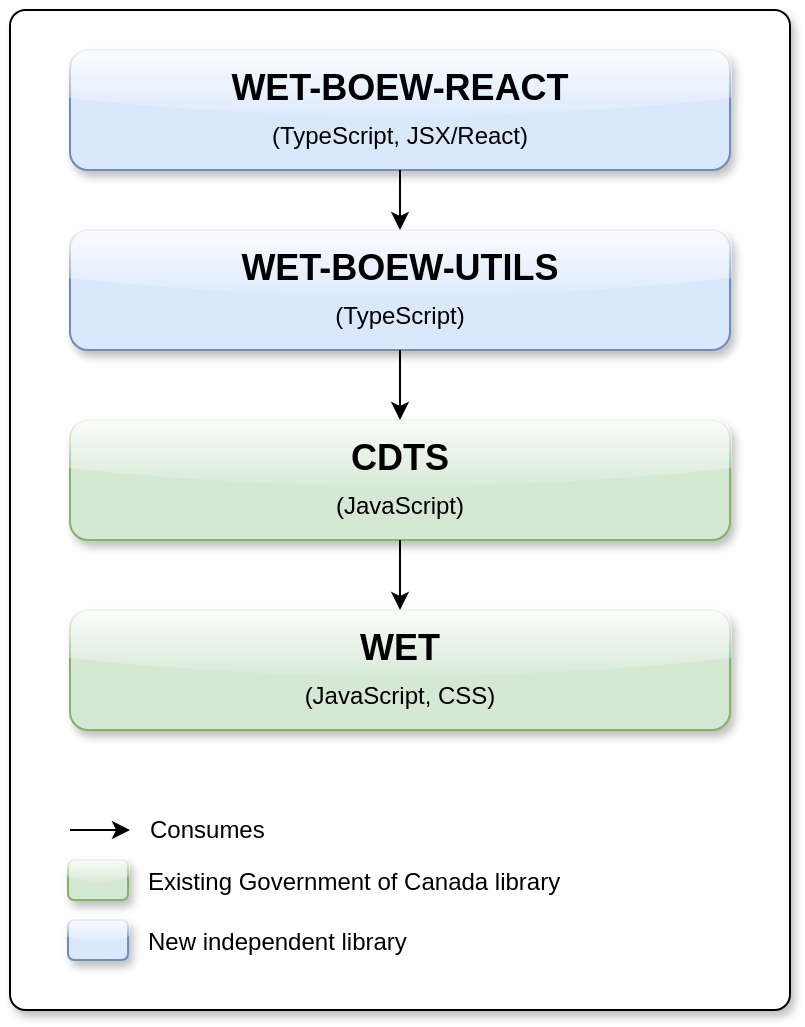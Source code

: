<mxfile version="17.4.2" type="device"><diagram id="sD6_OWYAg8ML21wmP9m2" name="Page-1"><mxGraphModel dx="1106" dy="876" grid="1" gridSize="10" guides="1" tooltips="1" connect="1" arrows="1" fold="1" page="1" pageScale="1" pageWidth="1400" pageHeight="850" math="0" shadow="0"><root><mxCell id="0"/><mxCell id="1" parent="0"/><mxCell id="e5RrsqzMGXUX992Uk9xm-14" value="" style="rounded=1;whiteSpace=wrap;html=1;shadow=1;glass=0;fontSize=12;arcSize=2;" parent="1" vertex="1"><mxGeometry x="300" y="190" width="390" height="500" as="geometry"/></mxCell><mxCell id="e5RrsqzMGXUX992Uk9xm-1" value="WET-BOEW-REACT&lt;br&gt;&lt;span style=&quot;font-weight: normal&quot;&gt;&lt;font style=&quot;font-size: 12px&quot;&gt;(TypeScript, JSX/React)&lt;/font&gt;&lt;/span&gt;" style="rounded=1;whiteSpace=wrap;html=1;fillColor=#dae8fc;strokeColor=#6c8ebf;glass=1;shadow=1;fontStyle=1;fontSize=18;" parent="1" vertex="1"><mxGeometry x="330" y="210" width="330" height="60" as="geometry"/></mxCell><mxCell id="e5RrsqzMGXUX992Uk9xm-2" value="WET-BOEW-UTILS&lt;br&gt;&lt;span style=&quot;font-weight: normal&quot;&gt;&lt;font style=&quot;font-size: 12px&quot;&gt;(TypeScript)&lt;/font&gt;&lt;/span&gt;" style="rounded=1;whiteSpace=wrap;html=1;fillColor=#dae8fc;strokeColor=#6c8ebf;glass=1;shadow=1;fontStyle=1;fontSize=18;" parent="1" vertex="1"><mxGeometry x="330" y="300" width="330" height="60" as="geometry"/></mxCell><mxCell id="e5RrsqzMGXUX992Uk9xm-3" value="CDTS&lt;br&gt;&lt;font style=&quot;font-size: 12px ; font-weight: normal&quot;&gt;(JavaScript)&lt;/font&gt;" style="rounded=1;whiteSpace=wrap;html=1;fillColor=#d5e8d4;strokeColor=#82b366;glass=1;shadow=1;fontStyle=1;fontSize=18;" parent="1" vertex="1"><mxGeometry x="330" y="395" width="330" height="60" as="geometry"/></mxCell><mxCell id="e5RrsqzMGXUX992Uk9xm-4" value="WET&lt;br&gt;&lt;font style=&quot;font-size: 12px ; font-weight: normal&quot;&gt;(JavaScript, CSS)&lt;/font&gt;" style="rounded=1;whiteSpace=wrap;html=1;fillColor=#d5e8d4;strokeColor=#82b366;glass=1;shadow=1;fontStyle=1;fontSize=18;" parent="1" vertex="1"><mxGeometry x="330" y="490" width="330" height="60" as="geometry"/></mxCell><mxCell id="e5RrsqzMGXUX992Uk9xm-5" value="" style="endArrow=classic;html=1;rounded=0;fontSize=18;exitX=0.5;exitY=1;exitDx=0;exitDy=0;" parent="1" source="e5RrsqzMGXUX992Uk9xm-1" target="e5RrsqzMGXUX992Uk9xm-2" edge="1"><mxGeometry width="50" height="50" relative="1" as="geometry"><mxPoint x="860" y="530" as="sourcePoint"/><mxPoint x="910" y="480" as="targetPoint"/></mxGeometry></mxCell><mxCell id="e5RrsqzMGXUX992Uk9xm-6" value="" style="endArrow=classic;html=1;rounded=0;fontSize=18;exitX=0.5;exitY=1;exitDx=0;exitDy=0;entryX=0.5;entryY=0;entryDx=0;entryDy=0;" parent="1" source="e5RrsqzMGXUX992Uk9xm-2" target="e5RrsqzMGXUX992Uk9xm-3" edge="1"><mxGeometry width="50" height="50" relative="1" as="geometry"><mxPoint x="505" y="280" as="sourcePoint"/><mxPoint x="505" y="310" as="targetPoint"/></mxGeometry></mxCell><mxCell id="e5RrsqzMGXUX992Uk9xm-7" value="" style="endArrow=classic;html=1;rounded=0;fontSize=18;exitX=0.5;exitY=1;exitDx=0;exitDy=0;entryX=0.5;entryY=0;entryDx=0;entryDy=0;" parent="1" source="e5RrsqzMGXUX992Uk9xm-3" target="e5RrsqzMGXUX992Uk9xm-4" edge="1"><mxGeometry width="50" height="50" relative="1" as="geometry"><mxPoint x="505" y="370" as="sourcePoint"/><mxPoint x="505" y="405" as="targetPoint"/></mxGeometry></mxCell><mxCell id="e5RrsqzMGXUX992Uk9xm-8" value="" style="endArrow=classic;html=1;rounded=0;fontSize=18;" parent="1" edge="1"><mxGeometry width="50" height="50" relative="1" as="geometry"><mxPoint x="330" y="600" as="sourcePoint"/><mxPoint x="360" y="600" as="targetPoint"/></mxGeometry></mxCell><mxCell id="e5RrsqzMGXUX992Uk9xm-9" value="Consumes" style="text;html=1;strokeColor=none;fillColor=none;align=left;verticalAlign=middle;whiteSpace=wrap;rounded=0;shadow=1;glass=1;fontSize=12;" parent="1" vertex="1"><mxGeometry x="368" y="585" width="110" height="30" as="geometry"/></mxCell><mxCell id="e5RrsqzMGXUX992Uk9xm-10" value="" style="rounded=1;whiteSpace=wrap;html=1;shadow=1;glass=1;fontSize=12;fillColor=#d5e8d4;strokeColor=#82b366;" parent="1" vertex="1"><mxGeometry x="329" y="615" width="30" height="20" as="geometry"/></mxCell><mxCell id="e5RrsqzMGXUX992Uk9xm-11" value="Existing Government of Canada library" style="text;html=1;strokeColor=none;fillColor=none;align=left;verticalAlign=middle;whiteSpace=wrap;rounded=0;shadow=1;glass=1;fontSize=12;" parent="1" vertex="1"><mxGeometry x="367" y="611" width="224" height="30" as="geometry"/></mxCell><mxCell id="e5RrsqzMGXUX992Uk9xm-12" value="" style="rounded=1;whiteSpace=wrap;html=1;shadow=1;glass=1;fontSize=12;fillColor=#dae8fc;strokeColor=#6c8ebf;" parent="1" vertex="1"><mxGeometry x="329" y="645" width="30" height="20" as="geometry"/></mxCell><mxCell id="e5RrsqzMGXUX992Uk9xm-13" value="New independent library&amp;nbsp;" style="text;html=1;strokeColor=none;fillColor=none;align=left;verticalAlign=middle;whiteSpace=wrap;rounded=0;shadow=1;glass=1;fontSize=12;" parent="1" vertex="1"><mxGeometry x="367" y="641" width="224" height="30" as="geometry"/></mxCell></root></mxGraphModel></diagram></mxfile>